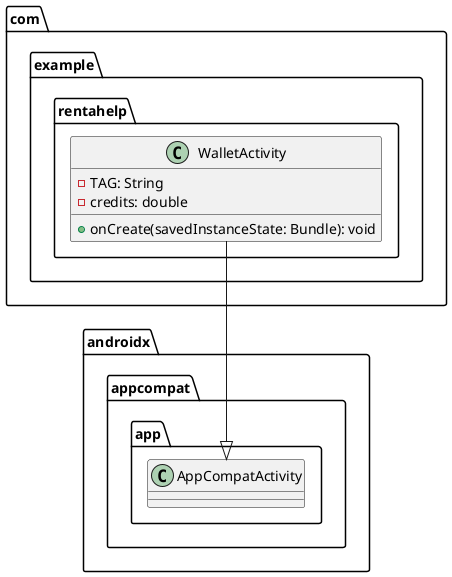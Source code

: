 @startuml

package com.example.rentahelp {
    class WalletActivity {
        - TAG: String
        - credits: double
        + onCreate(savedInstanceState: Bundle): void
    }
}

com.example.rentahelp.WalletActivity --|> androidx.appcompat.app.AppCompatActivity

@enduml
